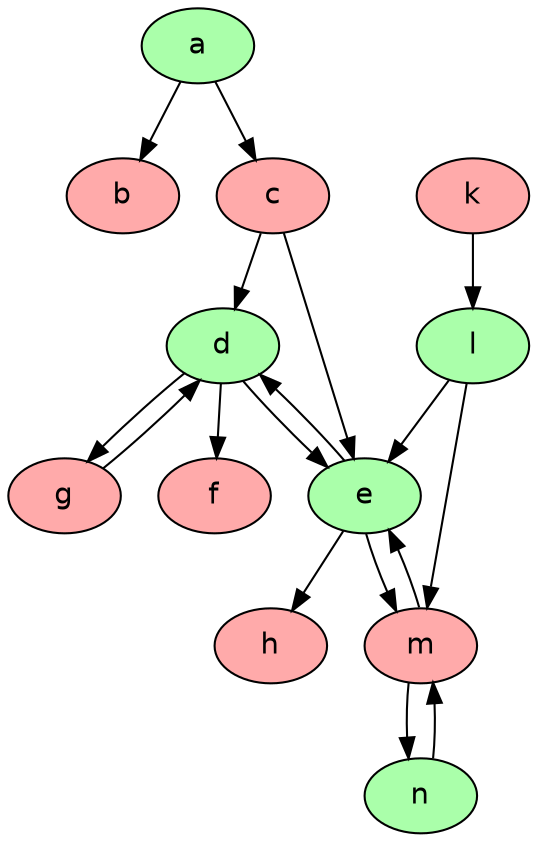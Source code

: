 digraph G {
  node [shape=oval style=filled fontname=Helvetica fontsize=14]
  node [fillcolor="#AAFFAA" fontcolor="#000000"] a d e l n;
  node [fillcolor="#FFAAAA" fontcolor="#000000"] c b f g m h k;
    "a" -> "c"[dir=forward];
    "a" -> "b"[dir=forward];
    "c" -> "d"[dir=forward];
    "c" -> "e"[dir=forward];
    "d" -> "f"[dir=forward];
    "d" -> "g"[dir=forward];
    "d" -> "e"[dir=forward];
    "e" -> "d"[dir=forward];
    "e" -> "m"[dir=forward];
    "e" -> "h"[dir=forward];
    "g" -> "d"[dir=forward];
    "k" -> "l"[dir=forward];
    "l" -> "e"[dir=forward];
    "l" -> "m"[dir=forward];
    "m" -> "e"[dir=forward];
    "m" -> "n"[dir=forward];
    "n" -> "m"[dir=forward];
}

